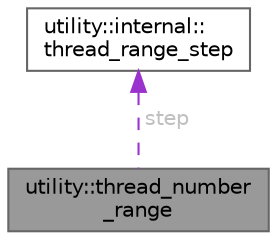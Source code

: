 digraph "utility::thread_number_range"
{
 // LATEX_PDF_SIZE
  bgcolor="transparent";
  edge [fontname=Helvetica,fontsize=10,labelfontname=Helvetica,labelfontsize=10];
  node [fontname=Helvetica,fontsize=10,shape=box,height=0.2,width=0.4];
  Node1 [id="Node000001",label="utility::thread_number\l_range",height=0.2,width=0.4,color="gray40", fillcolor="grey60", style="filled", fontcolor="black",tooltip=" "];
  Node2 -> Node1 [id="edge1_Node000001_Node000002",dir="back",color="darkorchid3",style="dashed",tooltip=" ",label=" step",fontcolor="grey" ];
  Node2 [id="Node000002",label="utility::internal::\lthread_range_step",height=0.2,width=0.4,color="gray40", fillcolor="white", style="filled",URL="$structutility_1_1internal_1_1thread__range__step.html",tooltip=" "];
}
